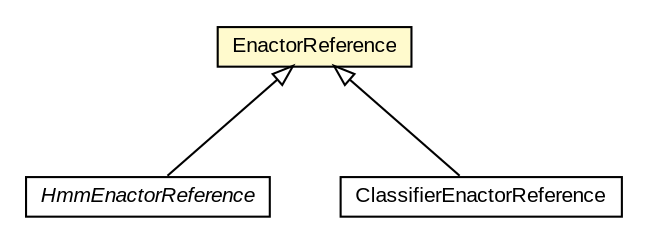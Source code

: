 #!/usr/local/bin/dot
#
# Class diagram 
# Generated by UMLGraph version 5.3 (http://www.umlgraph.org/)
#

digraph G {
	edge [fontname="arial",fontsize=10,labelfontname="arial",labelfontsize=10];
	node [fontname="arial",fontsize=10,shape=plaintext];
	nodesep=0.25;
	ranksep=0.5;
	// context.arch.enactor.HmmEnactorReference
	c73402 [label=<<table title="context.arch.enactor.HmmEnactorReference" border="0" cellborder="1" cellspacing="0" cellpadding="2" port="p" href="./HmmEnactorReference.html">
		<tr><td><table border="0" cellspacing="0" cellpadding="1">
<tr><td align="center" balign="center"><font face="arial italic"> HmmEnactorReference </font></td></tr>
		</table></td></tr>
		</table>>, fontname="arial", fontcolor="black", fontsize=10.0];
	// context.arch.enactor.EnactorReference
	c73407 [label=<<table title="context.arch.enactor.EnactorReference" border="0" cellborder="1" cellspacing="0" cellpadding="2" port="p" bgcolor="lemonChiffon" href="./EnactorReference.html">
		<tr><td><table border="0" cellspacing="0" cellpadding="1">
<tr><td align="center" balign="center"> EnactorReference </td></tr>
		</table></td></tr>
		</table>>, fontname="arial", fontcolor="black", fontsize=10.0];
	// context.arch.enactor.ClassifierEnactorReference
	c73414 [label=<<table title="context.arch.enactor.ClassifierEnactorReference" border="0" cellborder="1" cellspacing="0" cellpadding="2" port="p" href="./ClassifierEnactorReference.html">
		<tr><td><table border="0" cellspacing="0" cellpadding="1">
<tr><td align="center" balign="center"> ClassifierEnactorReference </td></tr>
		</table></td></tr>
		</table>>, fontname="arial", fontcolor="black", fontsize=10.0];
	//context.arch.enactor.HmmEnactorReference extends context.arch.enactor.EnactorReference
	c73407:p -> c73402:p [dir=back,arrowtail=empty];
	//context.arch.enactor.ClassifierEnactorReference extends context.arch.enactor.EnactorReference
	c73407:p -> c73414:p [dir=back,arrowtail=empty];
}

